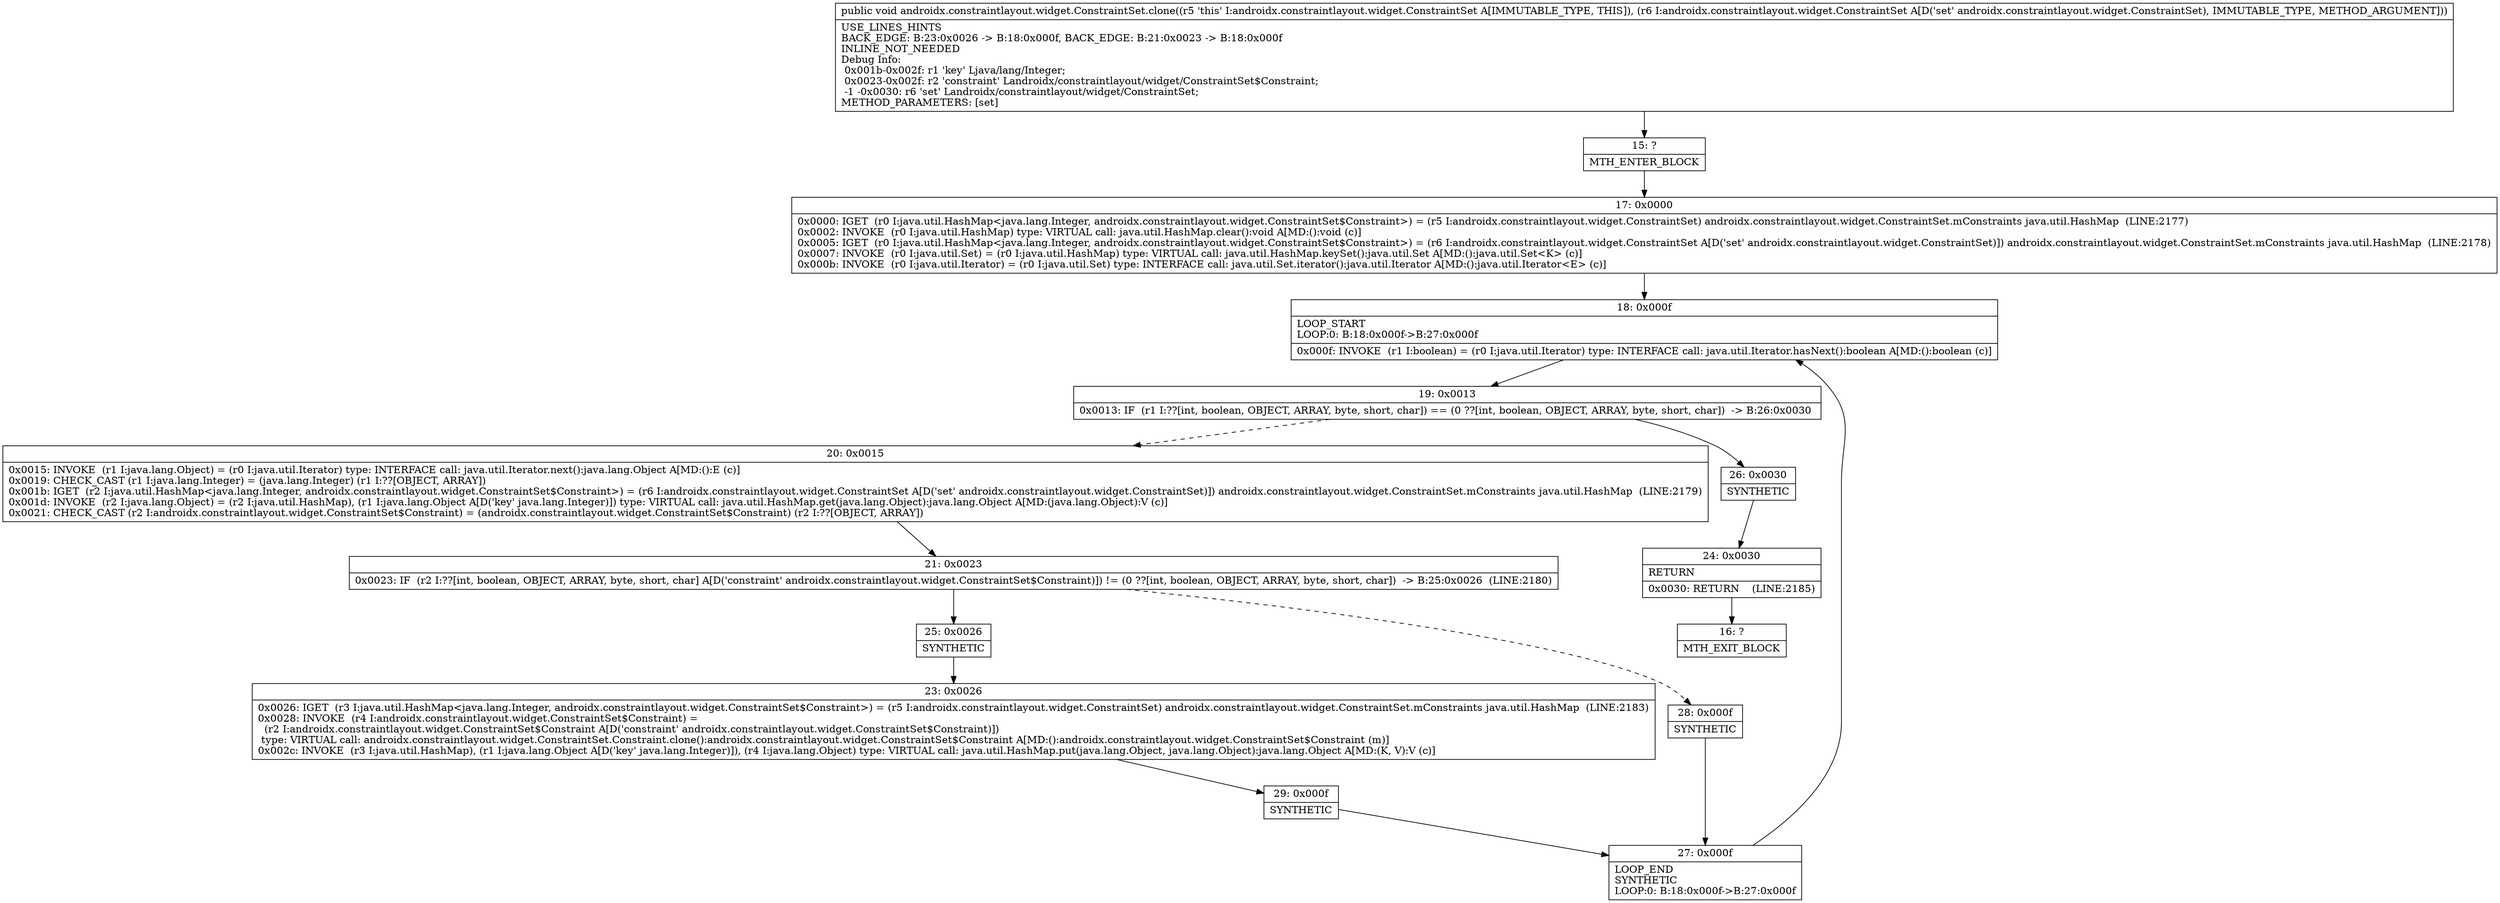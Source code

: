 digraph "CFG forandroidx.constraintlayout.widget.ConstraintSet.clone(Landroidx\/constraintlayout\/widget\/ConstraintSet;)V" {
Node_15 [shape=record,label="{15\:\ ?|MTH_ENTER_BLOCK\l}"];
Node_17 [shape=record,label="{17\:\ 0x0000|0x0000: IGET  (r0 I:java.util.HashMap\<java.lang.Integer, androidx.constraintlayout.widget.ConstraintSet$Constraint\>) = (r5 I:androidx.constraintlayout.widget.ConstraintSet) androidx.constraintlayout.widget.ConstraintSet.mConstraints java.util.HashMap  (LINE:2177)\l0x0002: INVOKE  (r0 I:java.util.HashMap) type: VIRTUAL call: java.util.HashMap.clear():void A[MD:():void (c)]\l0x0005: IGET  (r0 I:java.util.HashMap\<java.lang.Integer, androidx.constraintlayout.widget.ConstraintSet$Constraint\>) = (r6 I:androidx.constraintlayout.widget.ConstraintSet A[D('set' androidx.constraintlayout.widget.ConstraintSet)]) androidx.constraintlayout.widget.ConstraintSet.mConstraints java.util.HashMap  (LINE:2178)\l0x0007: INVOKE  (r0 I:java.util.Set) = (r0 I:java.util.HashMap) type: VIRTUAL call: java.util.HashMap.keySet():java.util.Set A[MD:():java.util.Set\<K\> (c)]\l0x000b: INVOKE  (r0 I:java.util.Iterator) = (r0 I:java.util.Set) type: INTERFACE call: java.util.Set.iterator():java.util.Iterator A[MD:():java.util.Iterator\<E\> (c)]\l}"];
Node_18 [shape=record,label="{18\:\ 0x000f|LOOP_START\lLOOP:0: B:18:0x000f\-\>B:27:0x000f\l|0x000f: INVOKE  (r1 I:boolean) = (r0 I:java.util.Iterator) type: INTERFACE call: java.util.Iterator.hasNext():boolean A[MD:():boolean (c)]\l}"];
Node_19 [shape=record,label="{19\:\ 0x0013|0x0013: IF  (r1 I:??[int, boolean, OBJECT, ARRAY, byte, short, char]) == (0 ??[int, boolean, OBJECT, ARRAY, byte, short, char])  \-\> B:26:0x0030 \l}"];
Node_20 [shape=record,label="{20\:\ 0x0015|0x0015: INVOKE  (r1 I:java.lang.Object) = (r0 I:java.util.Iterator) type: INTERFACE call: java.util.Iterator.next():java.lang.Object A[MD:():E (c)]\l0x0019: CHECK_CAST (r1 I:java.lang.Integer) = (java.lang.Integer) (r1 I:??[OBJECT, ARRAY]) \l0x001b: IGET  (r2 I:java.util.HashMap\<java.lang.Integer, androidx.constraintlayout.widget.ConstraintSet$Constraint\>) = (r6 I:androidx.constraintlayout.widget.ConstraintSet A[D('set' androidx.constraintlayout.widget.ConstraintSet)]) androidx.constraintlayout.widget.ConstraintSet.mConstraints java.util.HashMap  (LINE:2179)\l0x001d: INVOKE  (r2 I:java.lang.Object) = (r2 I:java.util.HashMap), (r1 I:java.lang.Object A[D('key' java.lang.Integer)]) type: VIRTUAL call: java.util.HashMap.get(java.lang.Object):java.lang.Object A[MD:(java.lang.Object):V (c)]\l0x0021: CHECK_CAST (r2 I:androidx.constraintlayout.widget.ConstraintSet$Constraint) = (androidx.constraintlayout.widget.ConstraintSet$Constraint) (r2 I:??[OBJECT, ARRAY]) \l}"];
Node_21 [shape=record,label="{21\:\ 0x0023|0x0023: IF  (r2 I:??[int, boolean, OBJECT, ARRAY, byte, short, char] A[D('constraint' androidx.constraintlayout.widget.ConstraintSet$Constraint)]) != (0 ??[int, boolean, OBJECT, ARRAY, byte, short, char])  \-\> B:25:0x0026  (LINE:2180)\l}"];
Node_25 [shape=record,label="{25\:\ 0x0026|SYNTHETIC\l}"];
Node_23 [shape=record,label="{23\:\ 0x0026|0x0026: IGET  (r3 I:java.util.HashMap\<java.lang.Integer, androidx.constraintlayout.widget.ConstraintSet$Constraint\>) = (r5 I:androidx.constraintlayout.widget.ConstraintSet) androidx.constraintlayout.widget.ConstraintSet.mConstraints java.util.HashMap  (LINE:2183)\l0x0028: INVOKE  (r4 I:androidx.constraintlayout.widget.ConstraintSet$Constraint) = \l  (r2 I:androidx.constraintlayout.widget.ConstraintSet$Constraint A[D('constraint' androidx.constraintlayout.widget.ConstraintSet$Constraint)])\l type: VIRTUAL call: androidx.constraintlayout.widget.ConstraintSet.Constraint.clone():androidx.constraintlayout.widget.ConstraintSet$Constraint A[MD:():androidx.constraintlayout.widget.ConstraintSet$Constraint (m)]\l0x002c: INVOKE  (r3 I:java.util.HashMap), (r1 I:java.lang.Object A[D('key' java.lang.Integer)]), (r4 I:java.lang.Object) type: VIRTUAL call: java.util.HashMap.put(java.lang.Object, java.lang.Object):java.lang.Object A[MD:(K, V):V (c)]\l}"];
Node_29 [shape=record,label="{29\:\ 0x000f|SYNTHETIC\l}"];
Node_27 [shape=record,label="{27\:\ 0x000f|LOOP_END\lSYNTHETIC\lLOOP:0: B:18:0x000f\-\>B:27:0x000f\l}"];
Node_28 [shape=record,label="{28\:\ 0x000f|SYNTHETIC\l}"];
Node_26 [shape=record,label="{26\:\ 0x0030|SYNTHETIC\l}"];
Node_24 [shape=record,label="{24\:\ 0x0030|RETURN\l|0x0030: RETURN    (LINE:2185)\l}"];
Node_16 [shape=record,label="{16\:\ ?|MTH_EXIT_BLOCK\l}"];
MethodNode[shape=record,label="{public void androidx.constraintlayout.widget.ConstraintSet.clone((r5 'this' I:androidx.constraintlayout.widget.ConstraintSet A[IMMUTABLE_TYPE, THIS]), (r6 I:androidx.constraintlayout.widget.ConstraintSet A[D('set' androidx.constraintlayout.widget.ConstraintSet), IMMUTABLE_TYPE, METHOD_ARGUMENT]))  | USE_LINES_HINTS\lBACK_EDGE: B:23:0x0026 \-\> B:18:0x000f, BACK_EDGE: B:21:0x0023 \-\> B:18:0x000f\lINLINE_NOT_NEEDED\lDebug Info:\l  0x001b\-0x002f: r1 'key' Ljava\/lang\/Integer;\l  0x0023\-0x002f: r2 'constraint' Landroidx\/constraintlayout\/widget\/ConstraintSet$Constraint;\l  \-1 \-0x0030: r6 'set' Landroidx\/constraintlayout\/widget\/ConstraintSet;\lMETHOD_PARAMETERS: [set]\l}"];
MethodNode -> Node_15;Node_15 -> Node_17;
Node_17 -> Node_18;
Node_18 -> Node_19;
Node_19 -> Node_20[style=dashed];
Node_19 -> Node_26;
Node_20 -> Node_21;
Node_21 -> Node_25;
Node_21 -> Node_28[style=dashed];
Node_25 -> Node_23;
Node_23 -> Node_29;
Node_29 -> Node_27;
Node_27 -> Node_18;
Node_28 -> Node_27;
Node_26 -> Node_24;
Node_24 -> Node_16;
}

